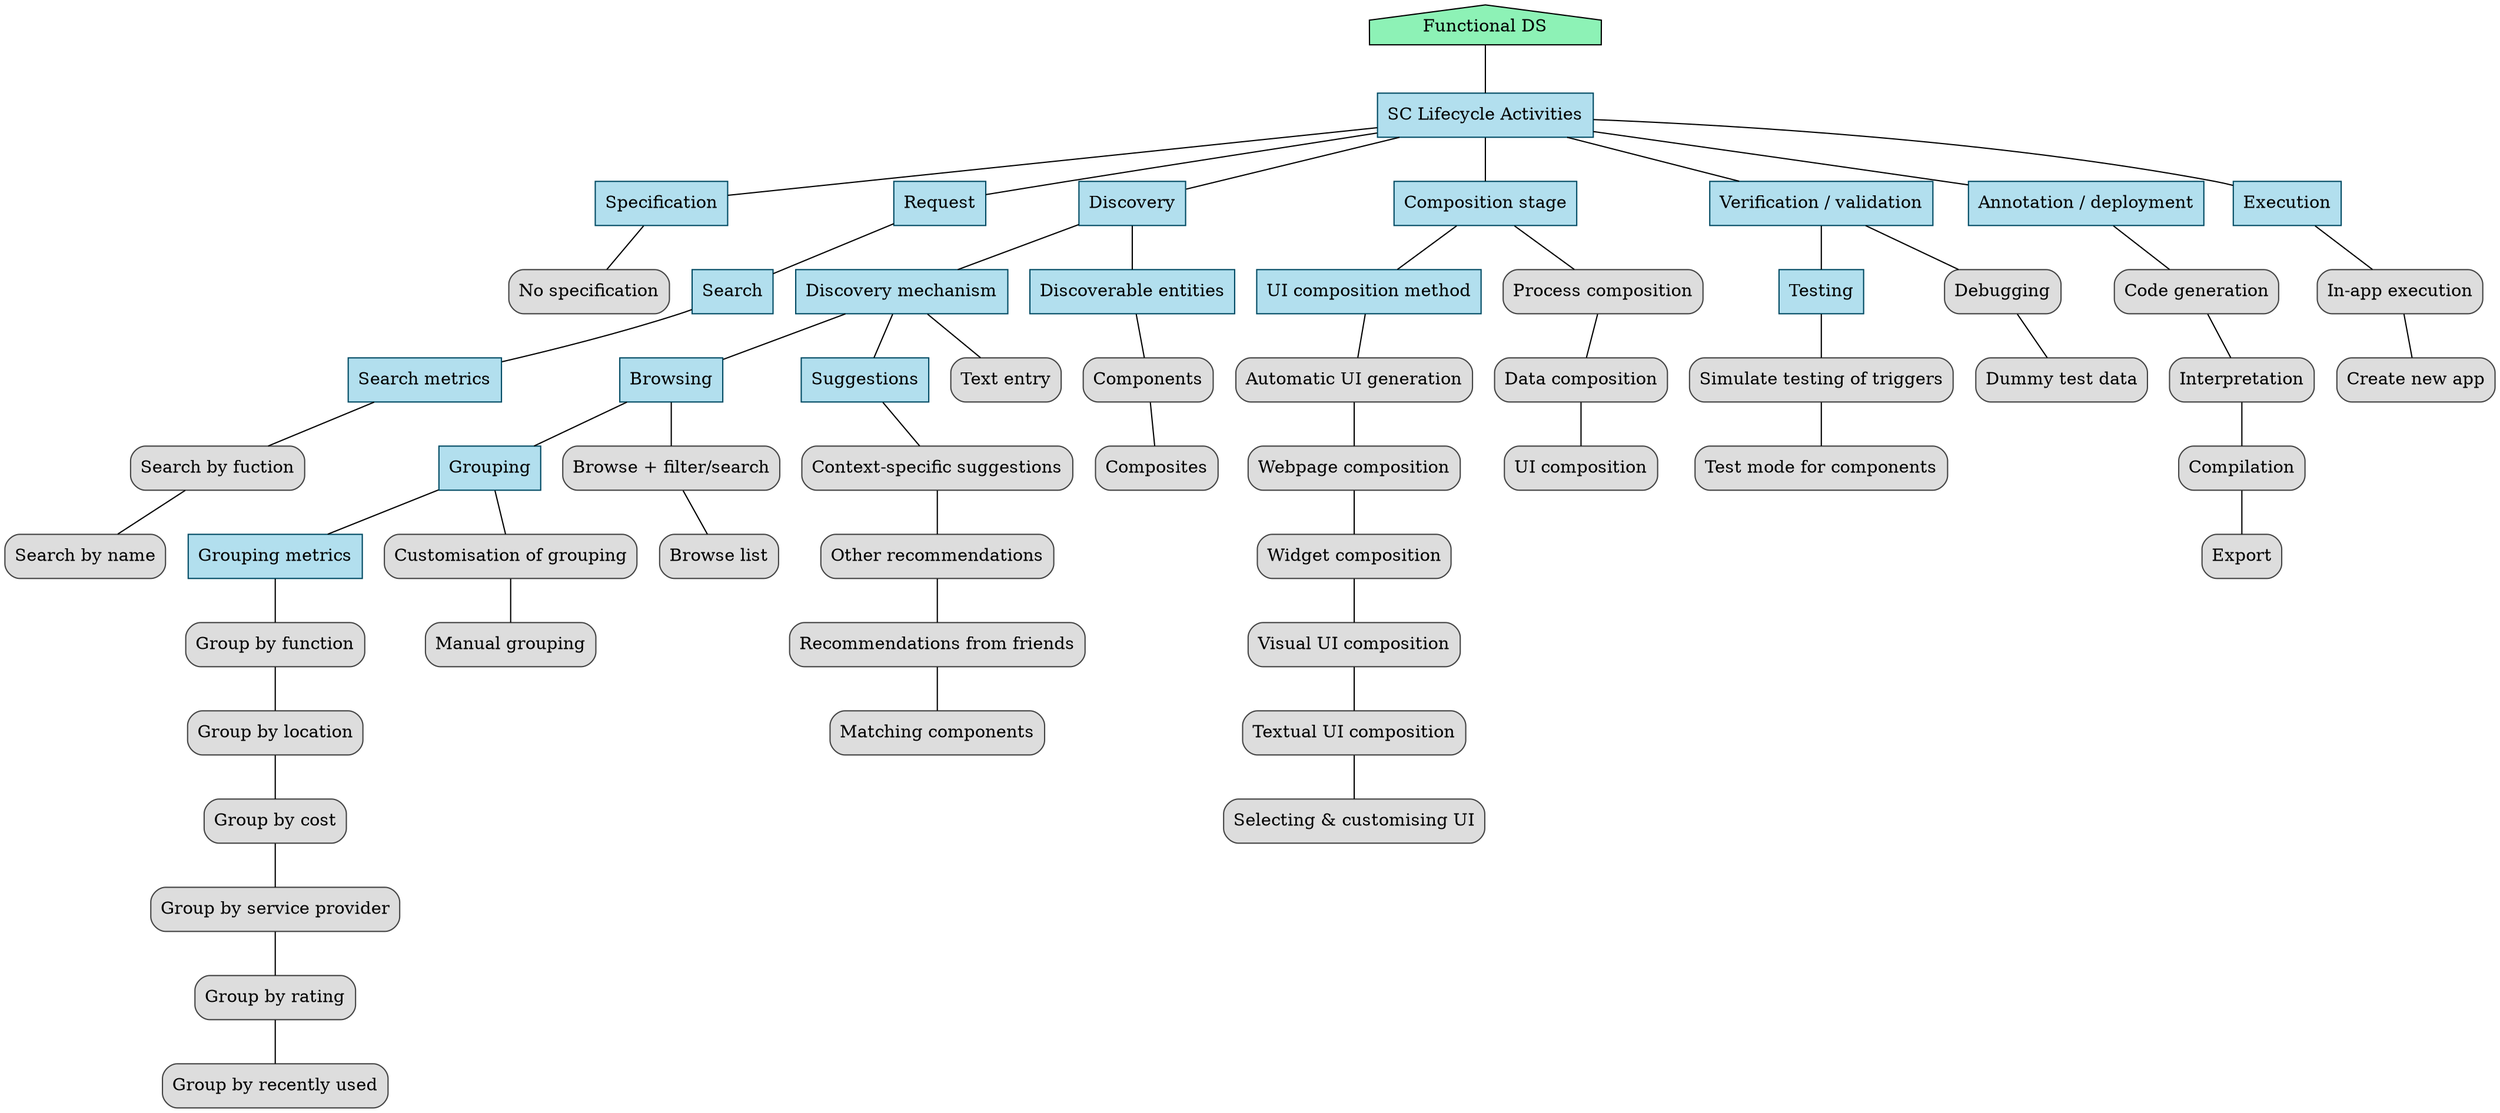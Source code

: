 digraph output {node [color="047b35",fillcolor="#8df2b6",style=filled, shape=house];
"Functional DS"

node[shape=box,color="#004a63",fillcolor=lightblue2,style=filled];
"SC Lifecycle Activities","Specification","Request","Discovery","Discovery mechanism","Discoverable entities","Composition stage","UI composition method","Verification / validation","Annotation / deployment","Execution","Browsing","Suggestions","Search metrics","Search","Grouping","Grouping metrics","Testing"

node [color="#444444", style="rounded,filled", shape=rect, fontcolor="black", fillcolor="#DDDDDD"];
"Browse + filter/search","Components","Composites","Process composition","Data composition","Automatic UI generation","Webpage composition","Widget composition","Visual UI composition","Textual UI composition","Debugging","Code generation","Interpretation","Compilation","Export","No specification","In-app execution","Create new app","Dummy test data","Browse list","Context-specific suggestions","Other recommendations","Text entry","Selecting & customising UI","UI composition","Search by fuction","Search by name","Customisation of grouping","Manual grouping","Group by function","Group by location","Group by cost","Group by service provider","Group by rating","Group by recently used","Recommendations from friends","Matching components","Simulate testing of triggers","Test mode for components"



"Functional DS"->"SC Lifecycle Activities" [arrowhead=none]
"SC Lifecycle Activities"->"Specification" [arrowhead=none]
"SC Lifecycle Activities"->"Request" [arrowhead=none]
"SC Lifecycle Activities"->"Discovery" [arrowhead=none]
"Discovery"->"Discovery mechanism" [arrowhead=none]
"Discovery"->"Discoverable entities" [arrowhead=none]
"SC Lifecycle Activities"->"Composition stage" [arrowhead=none]
"Composition stage"->"UI composition method" [arrowhead=none]
"SC Lifecycle Activities"->"Verification / validation" [arrowhead=none]
"SC Lifecycle Activities"->"Annotation / deployment" [arrowhead=none]
"SC Lifecycle Activities"->"Execution" [arrowhead=none]
"Discovery mechanism"->"Browsing" [arrowhead=none]
"Discovery mechanism"->"Suggestions" [arrowhead=none]
"Search"->"Search metrics" [arrowhead=none]
"Request"->"Search" [arrowhead=none]
"Browsing"->"Grouping" [arrowhead=none]
"Grouping"->"Grouping metrics" [arrowhead=none]
"Verification / validation"->"Testing" [arrowhead=none]
"Browsing"->"Browse + filter/search"->"Browse list" [arrowhead=none]
"Discoverable entities"->"Components"->"Composites" [arrowhead=none]
"Composition stage"->"Process composition"->"Data composition"->"UI composition" [arrowhead=none]
"UI composition method"->"Automatic UI generation"->"Webpage composition"->"Widget composition"->"Visual UI composition"->"Textual UI composition"->"Selecting & customising UI" [arrowhead=none]
"Verification / validation"->"Debugging"->"Dummy test data" [arrowhead=none]
"Annotation / deployment"->"Code generation"->"Interpretation"->"Compilation"->"Export" [arrowhead=none]
"Specification"->"No specification" [arrowhead=none]
"Execution"->"In-app execution"->"Create new app" [arrowhead=none]
"Suggestions"->"Context-specific suggestions"->"Other recommendations"->"Recommendations from friends"->"Matching components" [arrowhead=none]
"Discovery mechanism"->"Text entry" [arrowhead=none]
"Search metrics"->"Search by fuction"->"Search by name" [arrowhead=none]
"Grouping"->"Customisation of grouping"->"Manual grouping" [arrowhead=none]
"Grouping metrics"->"Group by function"->"Group by location"->"Group by cost"->"Group by service provider"->"Group by rating"->"Group by recently used" [arrowhead=none]
"Testing"->"Simulate testing of triggers"->"Test mode for components" [arrowhead=none]}